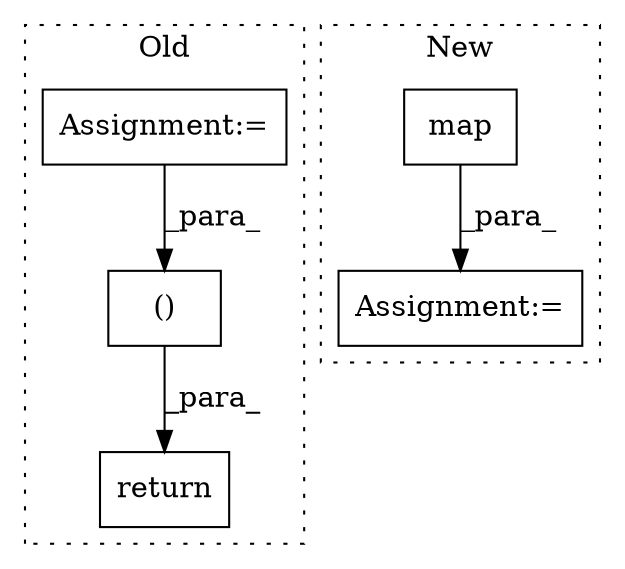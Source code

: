 digraph G {
subgraph cluster0 {
1 [label="()" a="106" s="1395" l="98" shape="box"];
4 [label="Assignment:=" a="7" s="1259" l="1" shape="box"];
5 [label="return" a="41" s="1383" l="12" shape="box"];
label = "Old";
style="dotted";
}
subgraph cluster1 {
2 [label="map" a="32" s="968,1241" l="4,1" shape="box"];
3 [label="Assignment:=" a="7" s="959" l="1" shape="box"];
label = "New";
style="dotted";
}
1 -> 5 [label="_para_"];
2 -> 3 [label="_para_"];
4 -> 1 [label="_para_"];
}